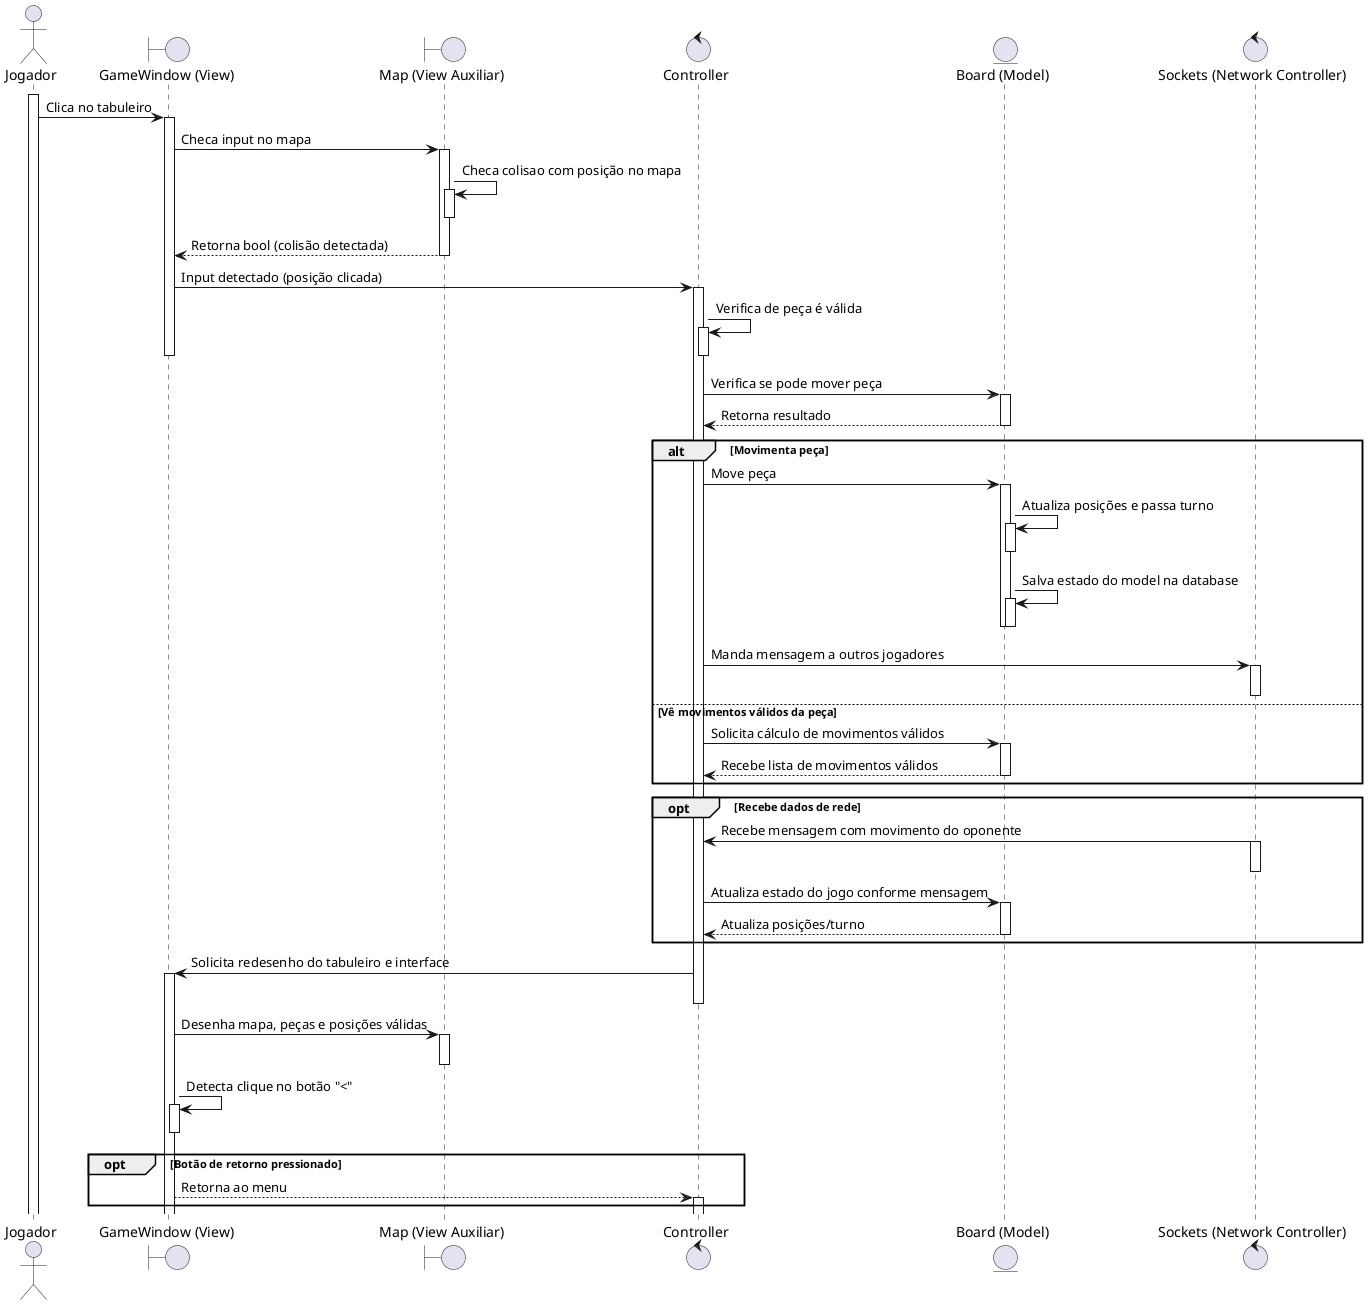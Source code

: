 @startuml
actor Jogador

boundary "GameWindow (View)" as GW
boundary "Map (View Auxiliar)" as MAP
control "Controller" as CTRL
entity "Board (Model)" as BOARD
control "Sockets (Network Controller)" as SOCK

' Interação inicial do usuário
activate Jogador
Jogador -> GW: Clica no tabuleiro
activate GW
GW -> MAP: Checa input no mapa
activate MAP
MAP -> MAP: Checa colisao com posição no mapa
activate MAP
deactivate MAP
MAP --> GW: Retorna bool (colisão detectada)
deactivate MAP

GW -> CTRL: Input detectado (posição clicada)
activate CTRL
CTRL -> CTRL: Verifica de peça é válida
activate CTRL
deactivate CTRL
DEACTIVATE GW
CTRL -> BOARD: Verifica se pode mover peça
activate BOARD
BOARD --> CTRL: Retorna resultado
deactivate BOARD

alt Movimenta peça
    CTRL -> BOARD: Move peça
    activate BOARD
    BOARD -> BOARD: Atualiza posições e passa turno
    activate BOARD
    deactivate BOARD
    BOARD -> BOARD: Salva estado do model na database
    activate BOARD
    deactivate BOARD
    deactivate BOARD
    CTRL -> SOCK: Manda mensagem a outros jogadores
    activate SOCK
    deactivate SOCK
else Vê movimentos válidos da peça
    CTRL -> BOARD: Solicita cálculo de movimentos válidos
    activate BOARD
    BOARD --> CTRL: Recebe lista de movimentos válidos
    deactivate BOARD
end

' Recebimento de mensagens em rede
opt Recebe dados de rede
    SOCK -> CTRL: Recebe mensagem com movimento do oponente
    activate SOCK
    deactivate SOCK
    CTRL -> BOARD: Atualiza estado do jogo conforme mensagem
    activate BOARD
    BOARD --> CTRL: Atualiza posições/turno
    deactivate BOARD
end

' Redesenho da interface
CTRL -> GW: Solicita redesenho do tabuleiro e interface
activate GW
deactivate CTRL
GW -> MAP: Desenha mapa, peças e posições válidas
activate MAP
deactivate MAP

' Botão de retorno
GW -> GW: Detecta clique no botão "<"
activate GW
deactivate GW
opt Botão de retorno pressionado
    GW --> CTRL: Retorna ao menu
    activate CTRL
end

@enduml
